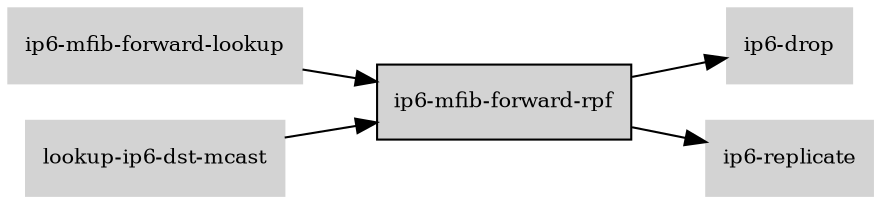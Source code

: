 digraph "ip6_mfib_forward_rpf_subgraph" {
  rankdir=LR;
  node [shape=box, style=filled, fontsize=10, color=lightgray, fontcolor=black, fillcolor=lightgray];
  "ip6-mfib-forward-rpf" [color=black, fontcolor=black, fillcolor=lightgray];
  edge [fontsize=8];
  "ip6-mfib-forward-lookup" -> "ip6-mfib-forward-rpf";
  "ip6-mfib-forward-rpf" -> "ip6-drop";
  "ip6-mfib-forward-rpf" -> "ip6-replicate";
  "lookup-ip6-dst-mcast" -> "ip6-mfib-forward-rpf";
}
